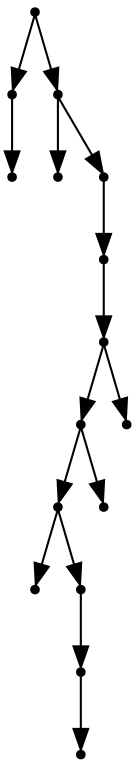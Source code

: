 digraph {
  15 [shape=point];
  1 [shape=point];
  0 [shape=point];
  14 [shape=point];
  2 [shape=point];
  13 [shape=point];
  12 [shape=point];
  11 [shape=point];
  9 [shape=point];
  7 [shape=point];
  3 [shape=point];
  6 [shape=point];
  5 [shape=point];
  4 [shape=point];
  8 [shape=point];
  10 [shape=point];
15 -> 1;
1 -> 0;
15 -> 14;
14 -> 2;
14 -> 13;
13 -> 12;
12 -> 11;
11 -> 9;
9 -> 7;
7 -> 3;
7 -> 6;
6 -> 5;
5 -> 4;
9 -> 8;
11 -> 10;
}
